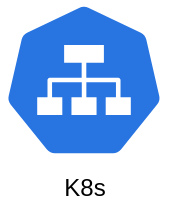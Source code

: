 <mxfile version="24.4.10" type="github">
  <diagram name="Page-1" id="6QBfc5bLnRa2IiwmEtCR">
    <mxGraphModel dx="567" dy="307" grid="1" gridSize="10" guides="1" tooltips="1" connect="1" arrows="1" fold="1" page="1" pageScale="1" pageWidth="850" pageHeight="1100" math="0" shadow="0">
      <root>
        <mxCell id="0" />
        <mxCell id="1" parent="0" />
        <mxCell id="noRjmlMvH63T5c9znHbk-1" value="" style="aspect=fixed;sketch=0;html=1;dashed=0;whitespace=wrap;verticalLabelPosition=bottom;verticalAlign=top;fillColor=#2875E2;strokeColor=#ffffff;points=[[0.005,0.63,0],[0.1,0.2,0],[0.9,0.2,0],[0.5,0,0],[0.995,0.63,0],[0.72,0.99,0],[0.5,1,0],[0.28,0.99,0]];shape=mxgraph.kubernetes.icon2;prIcon=svc" vertex="1" parent="1">
          <mxGeometry x="369.38" y="510" width="81.25" height="78" as="geometry" />
        </mxCell>
        <mxCell id="noRjmlMvH63T5c9znHbk-4" value="K8s" style="text;html=1;align=center;verticalAlign=middle;resizable=0;points=[];autosize=1;strokeColor=none;fillColor=none;" vertex="1" parent="1">
          <mxGeometry x="390" y="588" width="40" height="30" as="geometry" />
        </mxCell>
      </root>
    </mxGraphModel>
  </diagram>
</mxfile>
